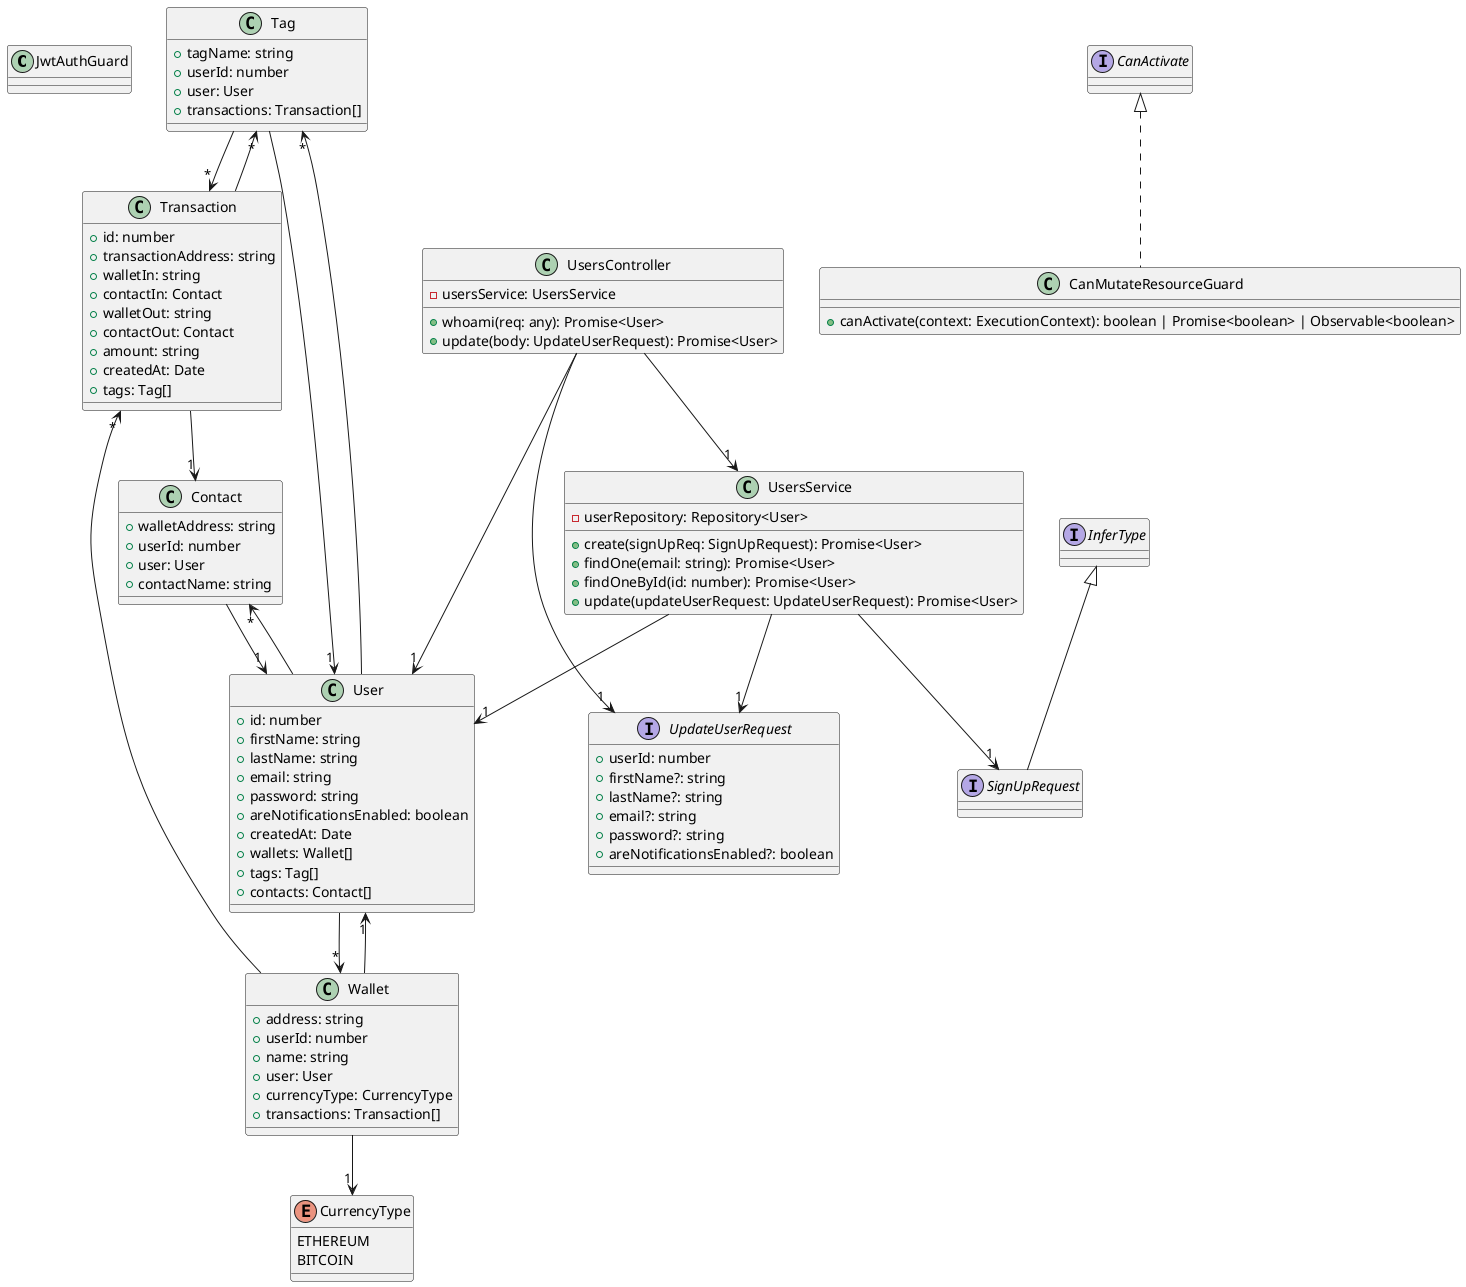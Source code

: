 @startuml
class JwtAuthGuard
class Tag {
    +tagName: string
    +userId: number
    +user: User
    +transactions: Transaction[]
}
class Contact {
    +walletAddress: string
    +userId: number
    +user: User
    +contactName: string
}
class Transaction {
    +id: number
    +transactionAddress: string
    +walletIn: string
    +contactIn: Contact
    +walletOut: string
    +contactOut: Contact
    +amount: string
    +createdAt: Date
    +tags: Tag[]
}
enum CurrencyType {
    ETHEREUM
    BITCOIN
}
class Wallet {
    +address: string
    +userId: number
    +name: string
    +user: User
    +currencyType: CurrencyType
    +transactions: Transaction[]
}
class User {
    +id: number
    +firstName: string
    +lastName: string
    +email: string
    +password: string
    +areNotificationsEnabled: boolean
    +createdAt: Date
    +wallets: Wallet[]
    +tags: Tag[]
    +contacts: Contact[]
}
interface SignUpRequest extends InferType
interface UpdateUserRequest {
    +userId: number
    +firstName?: string
    +lastName?: string
    +email?: string
    +password?: string
    +areNotificationsEnabled?: boolean
}
class UsersService {
    -userRepository: Repository<User>
    +create(signUpReq: SignUpRequest): Promise<User>
    +findOne(email: string): Promise<User>
    +findOneById(id: number): Promise<User>
    +update(updateUserRequest: UpdateUserRequest): Promise<User>
}
class CanMutateResourceGuard implements CanActivate {
    +canActivate(context: ExecutionContext): boolean | Promise<boolean> | Observable<boolean>
}
class UsersController {
    -usersService: UsersService
    +whoami(req: any): Promise<User>
    +update(body: UpdateUserRequest): Promise<User>
}
Tag --> "1" User
Tag --> "*" Transaction
Contact --> "1" User
Transaction --> "1" Contact
Transaction --> "*" Tag
Wallet --> "1" User
Wallet --> "1" CurrencyType
Wallet --> "*" Transaction
User --> "*" Wallet
User --> "*" Tag
User --> "*" Contact
UsersService --> "1" User
UsersService --> "1" SignUpRequest
UsersService --> "1" UpdateUserRequest
UsersController --> "1" UsersService
UsersController --> "1" User
UsersController --> "1" UpdateUserRequest
@enduml